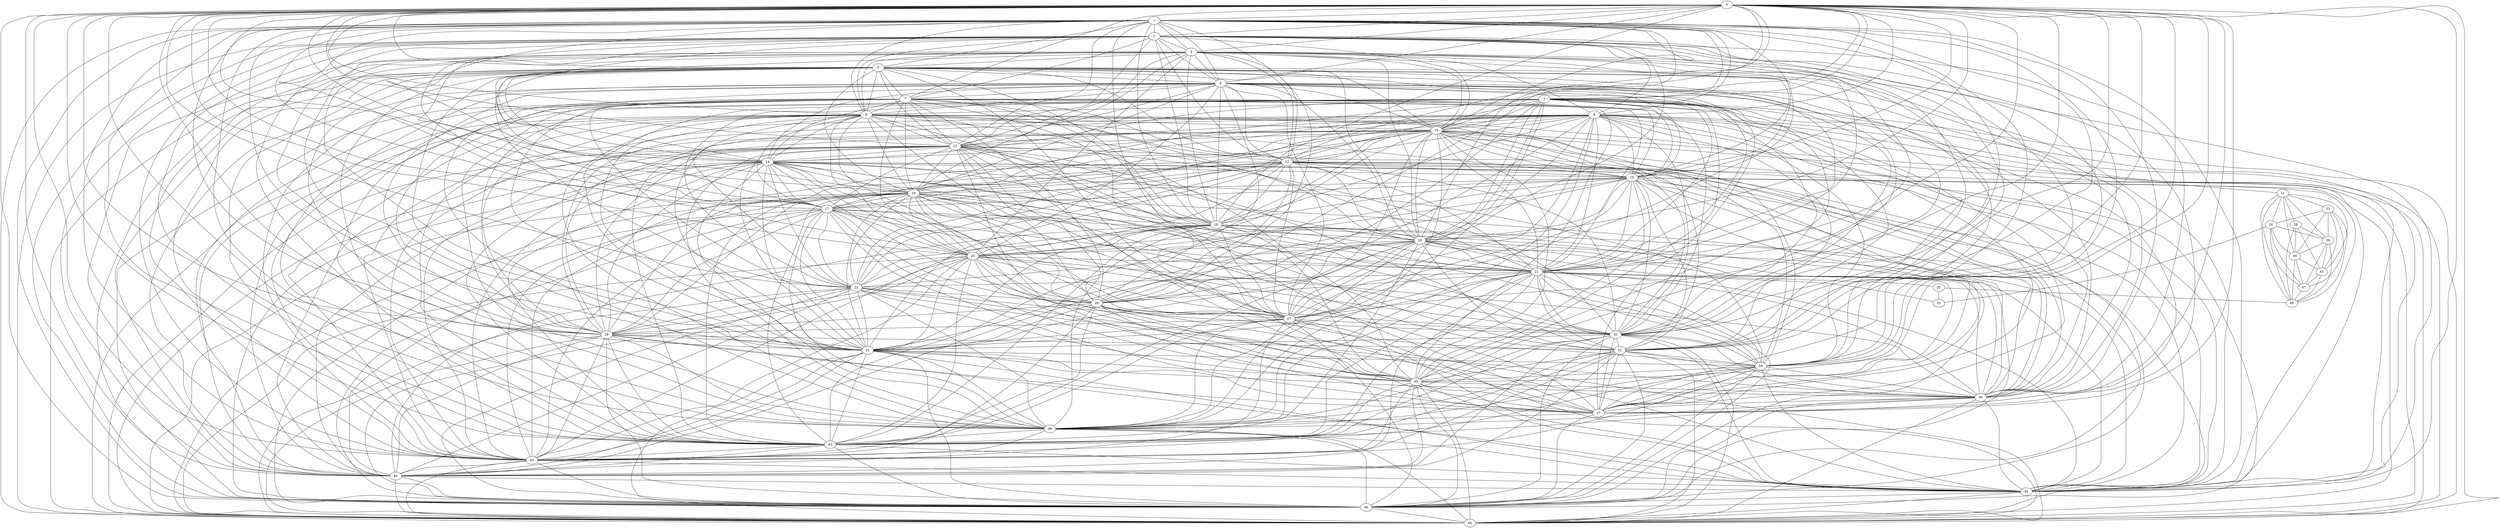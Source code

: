 // T-Spanner
graph {
	0 [label=0]
	1 [label=1]
	2 [label=2]
	3 [label=3]
	4 [label=4]
	5 [label=5]
	6 [label=6]
	7 [label=7]
	8 [label=8]
	9 [label=9]
	10 [label=10]
	11 [label=11]
	12 [label=12]
	13 [label=13]
	14 [label=14]
	15 [label=15]
	16 [label=16]
	17 [label=17]
	18 [label=18]
	19 [label=19]
	20 [label=20]
	21 [label=21]
	22 [label=22]
	23 [label=23]
	24 [label=24]
	25 [label=25]
	26 [label=26]
	27 [label=27]
	28 [label=28]
	29 [label=29]
	30 [label=30]
	31 [label=31]
	32 [label=32]
	33 [label=33]
	34 [label=34]
	35 [label=35]
	36 [label=36]
	37 [label=37]
	38 [label=38]
	39 [label=39]
	40 [label=40]
	41 [label=41]
	42 [label=42]
	43 [label=43]
	44 [label=44]
	45 [label=45]
	46 [label=46]
	47 [label=47]
	48 [label=48]
	49 [label=49]
		0 -- 1
		0 -- 2
		0 -- 3
		0 -- 4
		0 -- 5
		0 -- 6
		0 -- 7
		0 -- 8
		0 -- 9
		0 -- 10
		0 -- 12
		0 -- 13
		0 -- 14
		0 -- 15
		0 -- 16
		0 -- 17
		0 -- 18
		0 -- 19
		0 -- 20
		0 -- 21
		0 -- 22
		0 -- 26
		0 -- 27
		0 -- 29
		0 -- 30
		0 -- 31
		0 -- 32
		0 -- 34
		0 -- 35
		0 -- 36
		0 -- 37
		0 -- 38
		0 -- 42
		0 -- 43
		0 -- 44
		0 -- 45
		0 -- 46
		0 -- 48
		1 -- 2
		1 -- 3
		1 -- 4
		1 -- 5
		1 -- 6
		1 -- 8
		1 -- 9
		1 -- 10
		1 -- 12
		1 -- 13
		1 -- 15
		1 -- 16
		1 -- 17
		1 -- 18
		1 -- 19
		1 -- 20
		1 -- 27
		1 -- 29
		1 -- 30
		1 -- 31
		1 -- 32
		1 -- 34
		1 -- 36
		1 -- 37
		1 -- 38
		1 -- 42
		1 -- 43
		1 -- 45
		1 -- 46
		1 -- 48
		2 -- 4
		2 -- 6
		2 -- 7
		2 -- 8
		2 -- 9
		2 -- 10
		2 -- 12
		2 -- 13
		2 -- 14
		2 -- 17
		2 -- 18
		2 -- 19
		2 -- 21
		2 -- 30
		2 -- 31
		2 -- 32
		2 -- 34
		2 -- 36
		2 -- 37
		2 -- 38
		2 -- 42
		2 -- 43
		2 -- 44
		2 -- 46
		2 -- 48
		3 -- 8
		3 -- 10
		3 -- 12
		3 -- 14
		3 -- 15
		3 -- 16
		3 -- 19
		3 -- 21
		3 -- 22
		3 -- 26
		3 -- 27
		3 -- 29
		3 -- 30
		3 -- 31
		3 -- 32
		3 -- 34
		3 -- 35
		3 -- 36
		3 -- 37
		3 -- 38
		3 -- 44
		3 -- 45
		3 -- 48
		4 -- 5
		4 -- 6
		4 -- 8
		4 -- 9
		4 -- 10
		4 -- 12
		4 -- 13
		4 -- 14
		4 -- 15
		4 -- 16
		4 -- 17
		4 -- 18
		4 -- 19
		4 -- 20
		4 -- 21
		4 -- 26
		4 -- 27
		4 -- 29
		4 -- 31
		4 -- 32
		4 -- 34
		4 -- 43
		4 -- 44
		4 -- 45
		5 -- 6
		5 -- 7
		5 -- 8
		5 -- 10
		5 -- 12
		5 -- 13
		5 -- 14
		5 -- 16
		5 -- 17
		5 -- 18
		5 -- 19
		5 -- 21
		5 -- 22
		5 -- 27
		5 -- 29
		5 -- 30
		5 -- 31
		5 -- 35
		5 -- 36
		5 -- 37
		5 -- 38
		5 -- 42
		5 -- 43
		5 -- 44
		5 -- 45
		5 -- 46
		5 -- 48
		6 -- 7
		6 -- 8
		6 -- 10
		6 -- 12
		6 -- 13
		6 -- 14
		6 -- 15
		6 -- 16
		6 -- 18
		6 -- 19
		6 -- 20
		6 -- 21
		6 -- 26
		6 -- 27
		6 -- 29
		6 -- 30
		6 -- 34
		6 -- 35
		6 -- 36
		6 -- 37
		6 -- 38
		6 -- 42
		6 -- 43
		6 -- 44
		7 -- 8
		7 -- 12
		7 -- 13
		7 -- 14
		7 -- 15
		7 -- 16
		7 -- 18
		7 -- 19
		7 -- 20
		7 -- 21
		7 -- 22
		7 -- 26
		7 -- 27
		7 -- 29
		7 -- 30
		7 -- 31
		7 -- 35
		7 -- 38
		7 -- 42
		7 -- 43
		7 -- 44
		7 -- 46
		8 -- 10
		8 -- 12
		8 -- 13
		8 -- 14
		8 -- 15
		8 -- 16
		8 -- 17
		8 -- 20
		8 -- 21
		8 -- 22
		8 -- 26
		8 -- 27
		8 -- 29
		8 -- 31
		8 -- 32
		8 -- 34
		8 -- 35
		8 -- 37
		8 -- 38
		8 -- 42
		8 -- 43
		8 -- 44
		8 -- 45
		8 -- 48
		9 -- 10
		9 -- 11
		9 -- 12
		9 -- 13
		9 -- 14
		9 -- 15
		9 -- 16
		9 -- 17
		9 -- 18
		9 -- 19
		9 -- 21
		9 -- 22
		9 -- 26
		9 -- 27
		9 -- 29
		9 -- 30
		9 -- 31
		9 -- 32
		9 -- 34
		9 -- 36
		9 -- 37
		9 -- 38
		9 -- 43
		9 -- 45
		9 -- 48
		10 -- 12
		10 -- 13
		10 -- 15
		10 -- 16
		10 -- 17
		10 -- 18
		10 -- 19
		10 -- 20
		10 -- 21
		10 -- 22
		10 -- 27
		10 -- 29
		10 -- 30
		10 -- 34
		10 -- 35
		10 -- 36
		10 -- 37
		10 -- 38
		10 -- 42
		10 -- 43
		10 -- 45
		10 -- 46
		10 -- 48
		11 -- 23
		11 -- 24
		11 -- 28
		11 -- 39
		11 -- 40
		11 -- 41
		11 -- 47
		11 -- 49
		12 -- 15
		12 -- 16
		12 -- 17
		12 -- 18
		12 -- 19
		12 -- 20
		12 -- 21
		12 -- 22
		12 -- 26
		12 -- 27
		12 -- 29
		12 -- 30
		12 -- 31
		12 -- 36
		12 -- 42
		12 -- 43
		12 -- 45
		12 -- 46
		12 -- 48
		13 -- 14
		13 -- 16
		13 -- 17
		13 -- 18
		13 -- 19
		13 -- 21
		13 -- 26
		13 -- 27
		13 -- 29
		13 -- 30
		13 -- 31
		13 -- 32
		13 -- 35
		13 -- 36
		13 -- 37
		13 -- 38
		13 -- 42
		13 -- 43
		13 -- 44
		13 -- 48
		14 -- 15
		14 -- 16
		14 -- 17
		14 -- 18
		14 -- 20
		14 -- 21
		14 -- 22
		14 -- 26
		14 -- 29
		14 -- 30
		14 -- 31
		14 -- 32
		14 -- 34
		14 -- 35
		14 -- 36
		14 -- 38
		14 -- 42
		14 -- 43
		14 -- 44
		14 -- 45
		14 -- 46
		14 -- 48
		15 -- 16
		15 -- 17
		15 -- 18
		15 -- 19
		15 -- 20
		15 -- 21
		15 -- 27
		15 -- 30
		15 -- 31
		15 -- 32
		15 -- 35
		15 -- 36
		15 -- 37
		15 -- 42
		15 -- 45
		15 -- 46
		15 -- 48
		16 -- 17
		16 -- 20
		16 -- 21
		16 -- 22
		16 -- 26
		16 -- 27
		16 -- 29
		16 -- 30
		16 -- 31
		16 -- 32
		16 -- 34
		16 -- 35
		16 -- 37
		16 -- 42
		16 -- 43
		16 -- 44
		16 -- 45
		16 -- 46
		16 -- 48
		17 -- 18
		17 -- 19
		17 -- 20
		17 -- 21
		17 -- 22
		17 -- 26
		17 -- 29
		17 -- 30
		17 -- 31
		17 -- 35
		17 -- 37
		17 -- 38
		17 -- 43
		17 -- 46
		17 -- 48
		18 -- 19
		18 -- 20
		18 -- 21
		18 -- 22
		18 -- 27
		18 -- 31
		18 -- 35
		18 -- 36
		18 -- 38
		18 -- 42
		18 -- 43
		18 -- 44
		18 -- 46
		18 -- 48
		19 -- 20
		19 -- 21
		19 -- 22
		19 -- 26
		19 -- 27
		19 -- 31
		19 -- 32
		19 -- 34
		19 -- 36
		19 -- 37
		19 -- 38
		19 -- 42
		19 -- 43
		19 -- 44
		19 -- 45
		19 -- 46
		20 -- 21
		20 -- 22
		20 -- 26
		20 -- 27
		20 -- 29
		20 -- 30
		20 -- 31
		20 -- 35
		20 -- 36
		20 -- 37
		20 -- 42
		20 -- 43
		20 -- 46
		20 -- 48
		21 -- 22
		21 -- 25
		21 -- 26
		21 -- 27
		21 -- 30
		21 -- 31
		21 -- 32
		21 -- 33
		21 -- 34
		21 -- 36
		21 -- 38
		21 -- 42
		21 -- 43
		21 -- 44
		21 -- 45
		21 -- 46
		22 -- 26
		22 -- 29
		22 -- 30
		22 -- 31
		22 -- 35
		22 -- 36
		22 -- 38
		22 -- 44
		22 -- 45
		22 -- 46
		22 -- 48
		23 -- 24
		23 -- 39
		23 -- 40
		23 -- 41
		23 -- 47
		23 -- 49
		24 -- 33
		24 -- 39
		24 -- 40
		24 -- 47
		24 -- 49
		25 -- 33
		25 -- 49
		26 -- 27
		26 -- 29
		26 -- 31
		26 -- 34
		26 -- 35
		26 -- 37
		26 -- 42
		26 -- 43
		26 -- 48
		27 -- 29
		27 -- 30
		27 -- 31
		27 -- 38
		27 -- 42
		27 -- 44
		27 -- 45
		27 -- 46
		27 -- 48
		28 -- 39
		28 -- 40
		28 -- 41
		28 -- 49
		29 -- 31
		29 -- 32
		29 -- 37
		29 -- 38
		29 -- 42
		29 -- 43
		29 -- 44
		29 -- 45
		29 -- 46
		29 -- 48
		30 -- 31
		30 -- 32
		30 -- 34
		30 -- 36
		30 -- 37
		30 -- 38
		30 -- 42
		30 -- 44
		30 -- 45
		30 -- 46
		30 -- 48
		31 -- 34
		31 -- 35
		31 -- 36
		31 -- 37
		31 -- 38
		31 -- 42
		31 -- 43
		31 -- 44
		31 -- 45
		31 -- 46
		31 -- 48
		32 -- 34
		32 -- 35
		32 -- 36
		32 -- 37
		32 -- 38
		32 -- 42
		32 -- 43
		32 -- 44
		32 -- 46
		32 -- 48
		34 -- 35
		34 -- 36
		34 -- 37
		34 -- 38
		34 -- 42
		34 -- 43
		34 -- 45
		34 -- 46
		35 -- 36
		35 -- 37
		35 -- 42
		35 -- 43
		35 -- 44
		35 -- 45
		35 -- 46
		35 -- 48
		36 -- 37
		36 -- 38
		36 -- 42
		36 -- 45
		36 -- 46
		36 -- 48
		37 -- 38
		37 -- 46
		38 -- 42
		38 -- 43
		38 -- 45
		38 -- 46
		38 -- 48
		39 -- 40
		39 -- 41
		39 -- 47
		39 -- 49
		40 -- 41
		40 -- 47
		40 -- 49
		41 -- 47
		41 -- 49
		42 -- 43
		42 -- 44
		42 -- 45
		42 -- 46
		43 -- 44
		43 -- 45
		43 -- 46
		43 -- 48
		44 -- 45
		44 -- 46
		44 -- 48
		45 -- 46
		45 -- 48
		46 -- 48
		47 -- 49
}